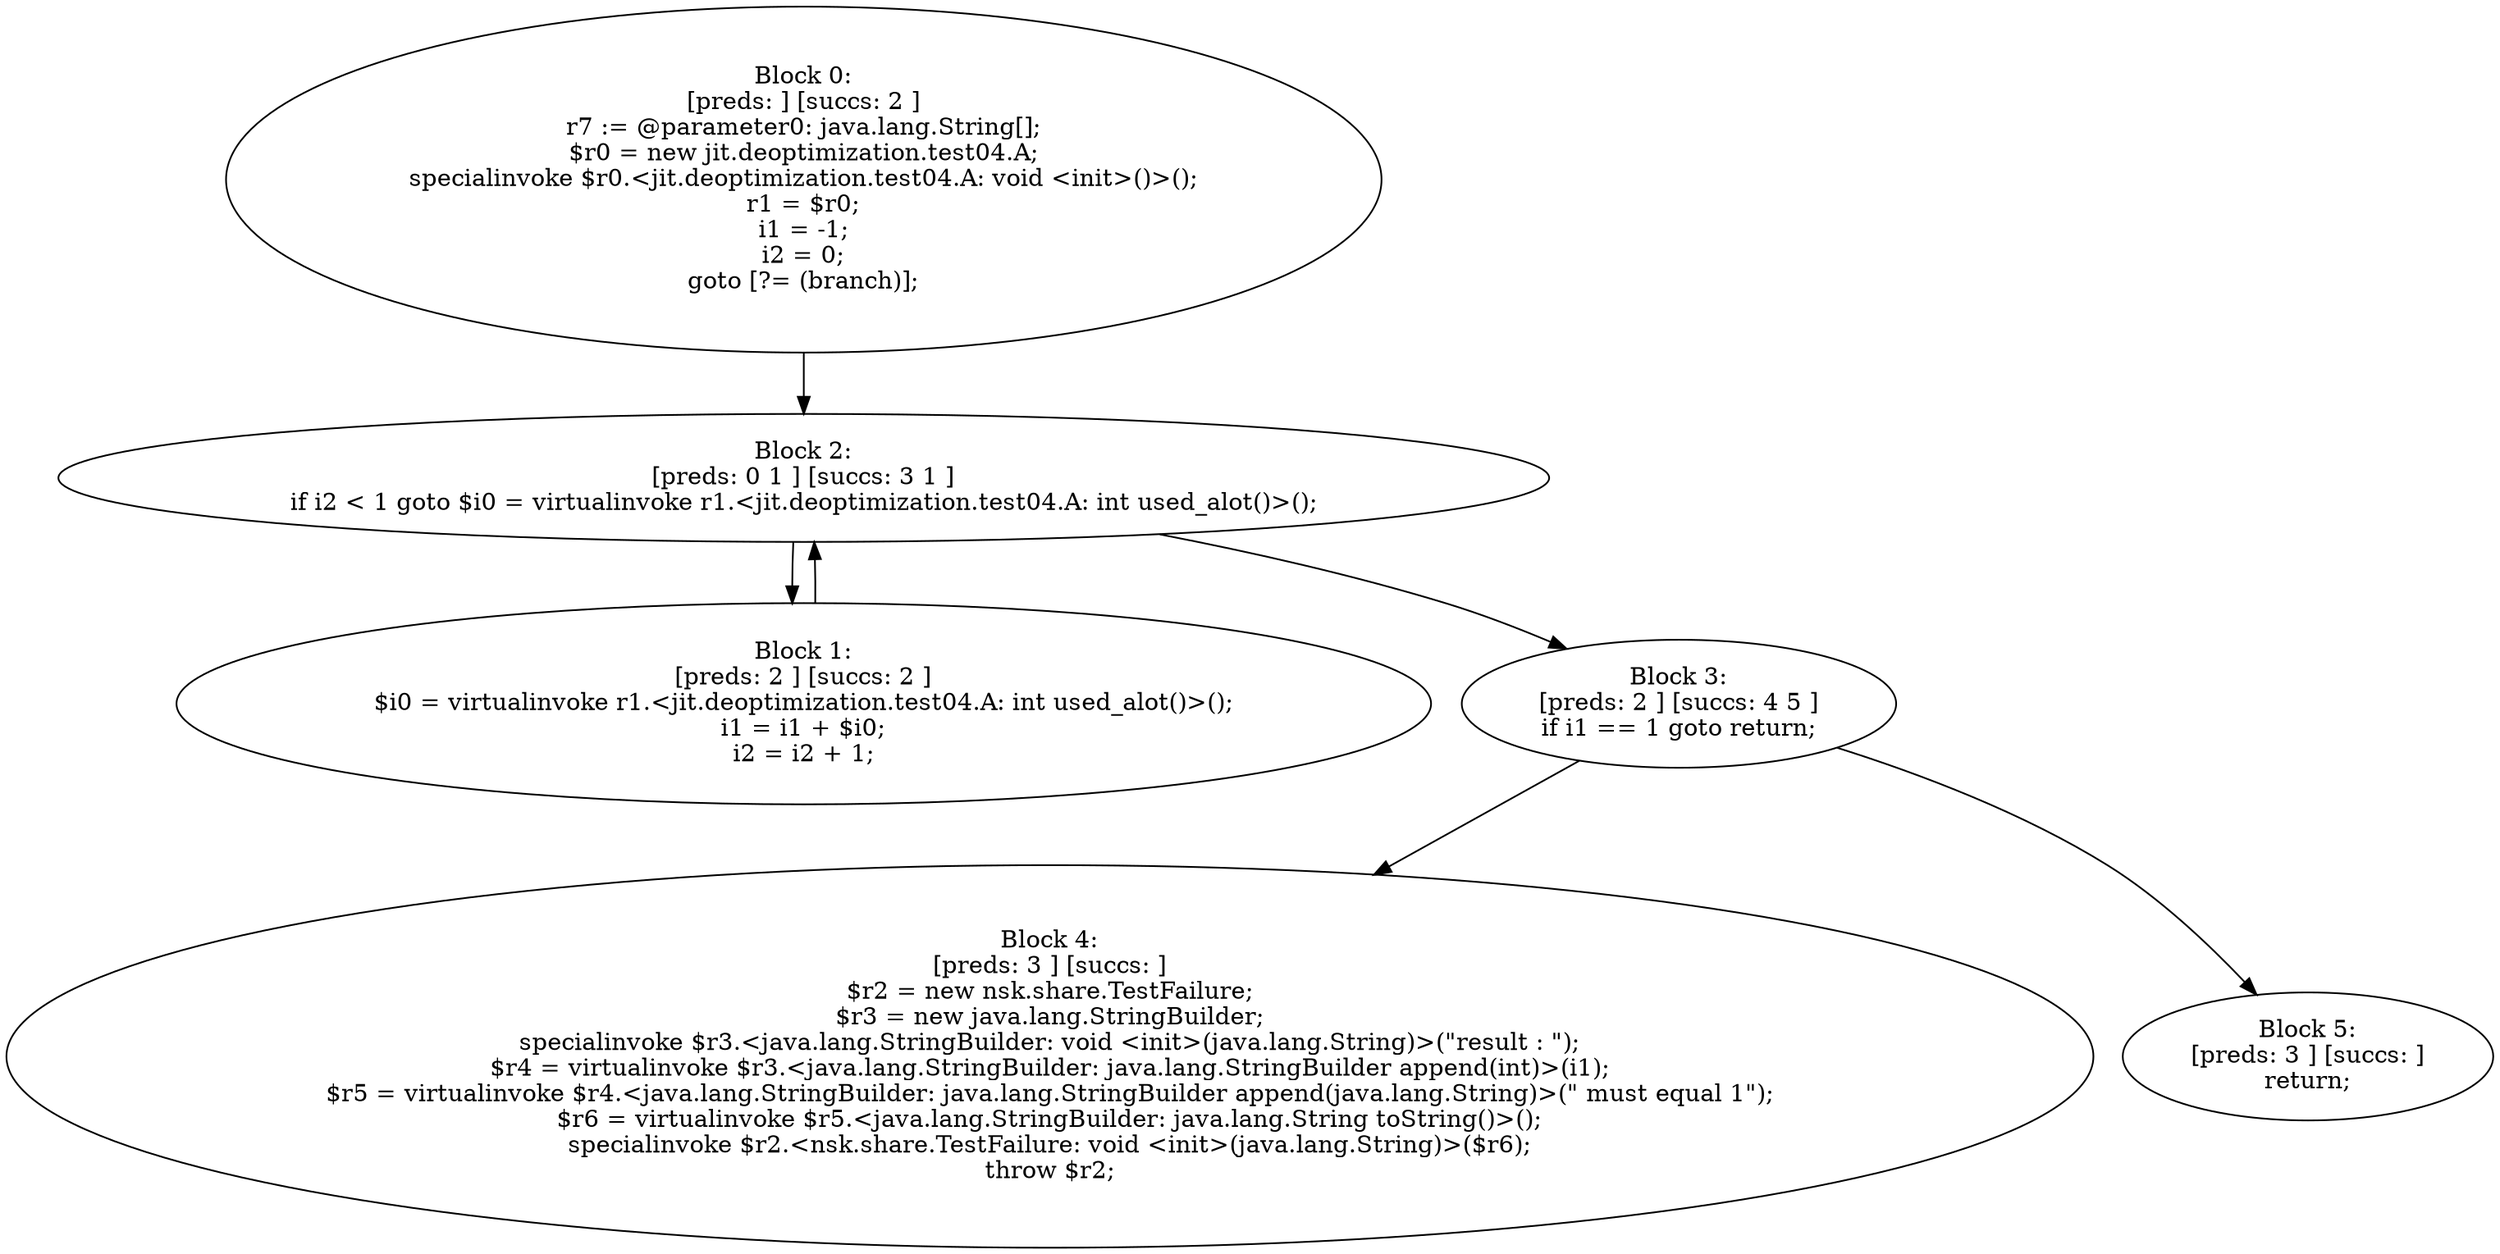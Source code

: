 digraph "unitGraph" {
    "Block 0:
[preds: ] [succs: 2 ]
r7 := @parameter0: java.lang.String[];
$r0 = new jit.deoptimization.test04.A;
specialinvoke $r0.<jit.deoptimization.test04.A: void <init>()>();
r1 = $r0;
i1 = -1;
i2 = 0;
goto [?= (branch)];
"
    "Block 1:
[preds: 2 ] [succs: 2 ]
$i0 = virtualinvoke r1.<jit.deoptimization.test04.A: int used_alot()>();
i1 = i1 + $i0;
i2 = i2 + 1;
"
    "Block 2:
[preds: 0 1 ] [succs: 3 1 ]
if i2 < 1 goto $i0 = virtualinvoke r1.<jit.deoptimization.test04.A: int used_alot()>();
"
    "Block 3:
[preds: 2 ] [succs: 4 5 ]
if i1 == 1 goto return;
"
    "Block 4:
[preds: 3 ] [succs: ]
$r2 = new nsk.share.TestFailure;
$r3 = new java.lang.StringBuilder;
specialinvoke $r3.<java.lang.StringBuilder: void <init>(java.lang.String)>(\"result : \");
$r4 = virtualinvoke $r3.<java.lang.StringBuilder: java.lang.StringBuilder append(int)>(i1);
$r5 = virtualinvoke $r4.<java.lang.StringBuilder: java.lang.StringBuilder append(java.lang.String)>(\" must equal 1\");
$r6 = virtualinvoke $r5.<java.lang.StringBuilder: java.lang.String toString()>();
specialinvoke $r2.<nsk.share.TestFailure: void <init>(java.lang.String)>($r6);
throw $r2;
"
    "Block 5:
[preds: 3 ] [succs: ]
return;
"
    "Block 0:
[preds: ] [succs: 2 ]
r7 := @parameter0: java.lang.String[];
$r0 = new jit.deoptimization.test04.A;
specialinvoke $r0.<jit.deoptimization.test04.A: void <init>()>();
r1 = $r0;
i1 = -1;
i2 = 0;
goto [?= (branch)];
"->"Block 2:
[preds: 0 1 ] [succs: 3 1 ]
if i2 < 1 goto $i0 = virtualinvoke r1.<jit.deoptimization.test04.A: int used_alot()>();
";
    "Block 1:
[preds: 2 ] [succs: 2 ]
$i0 = virtualinvoke r1.<jit.deoptimization.test04.A: int used_alot()>();
i1 = i1 + $i0;
i2 = i2 + 1;
"->"Block 2:
[preds: 0 1 ] [succs: 3 1 ]
if i2 < 1 goto $i0 = virtualinvoke r1.<jit.deoptimization.test04.A: int used_alot()>();
";
    "Block 2:
[preds: 0 1 ] [succs: 3 1 ]
if i2 < 1 goto $i0 = virtualinvoke r1.<jit.deoptimization.test04.A: int used_alot()>();
"->"Block 3:
[preds: 2 ] [succs: 4 5 ]
if i1 == 1 goto return;
";
    "Block 2:
[preds: 0 1 ] [succs: 3 1 ]
if i2 < 1 goto $i0 = virtualinvoke r1.<jit.deoptimization.test04.A: int used_alot()>();
"->"Block 1:
[preds: 2 ] [succs: 2 ]
$i0 = virtualinvoke r1.<jit.deoptimization.test04.A: int used_alot()>();
i1 = i1 + $i0;
i2 = i2 + 1;
";
    "Block 3:
[preds: 2 ] [succs: 4 5 ]
if i1 == 1 goto return;
"->"Block 4:
[preds: 3 ] [succs: ]
$r2 = new nsk.share.TestFailure;
$r3 = new java.lang.StringBuilder;
specialinvoke $r3.<java.lang.StringBuilder: void <init>(java.lang.String)>(\"result : \");
$r4 = virtualinvoke $r3.<java.lang.StringBuilder: java.lang.StringBuilder append(int)>(i1);
$r5 = virtualinvoke $r4.<java.lang.StringBuilder: java.lang.StringBuilder append(java.lang.String)>(\" must equal 1\");
$r6 = virtualinvoke $r5.<java.lang.StringBuilder: java.lang.String toString()>();
specialinvoke $r2.<nsk.share.TestFailure: void <init>(java.lang.String)>($r6);
throw $r2;
";
    "Block 3:
[preds: 2 ] [succs: 4 5 ]
if i1 == 1 goto return;
"->"Block 5:
[preds: 3 ] [succs: ]
return;
";
}
